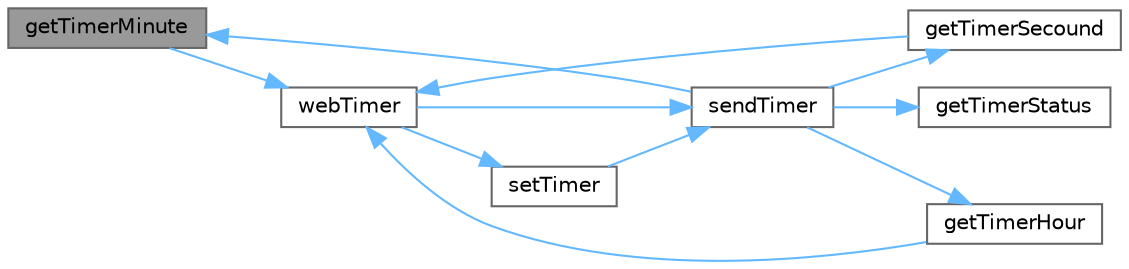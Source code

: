 digraph "getTimerMinute"
{
 // LATEX_PDF_SIZE
  bgcolor="transparent";
  edge [fontname=Helvetica,fontsize=10,labelfontname=Helvetica,labelfontsize=10];
  node [fontname=Helvetica,fontsize=10,shape=box,height=0.2,width=0.4];
  rankdir="LR";
  Node1 [id="Node000001",label="getTimerMinute",height=0.2,width=0.4,color="gray40", fillcolor="grey60", style="filled", fontcolor="black",tooltip="Get timer secound."];
  Node1 -> Node2 [id="edge31_Node000001_Node000002",color="steelblue1",style="solid",tooltip=" "];
  Node2 [id="Node000002",label="webTimer",height=0.2,width=0.4,color="grey40", fillcolor="white", style="filled",URL="$_m_d___timer_8cpp.html#a504723789792b242f59e8f9adfb48009",tooltip="Web timer function to manage the timer operations in the web interface."];
  Node2 -> Node3 [id="edge32_Node000002_Node000003",color="steelblue1",style="solid",tooltip=" "];
  Node3 [id="Node000003",label="sendTimer",height=0.2,width=0.4,color="grey40", fillcolor="white", style="filled",URL="$_m_d___timer_8cpp.html#acf8eb689c061a70a35d6f2f5ed57c474",tooltip="Send timer to web."];
  Node3 -> Node4 [id="edge33_Node000003_Node000004",color="steelblue1",style="solid",tooltip=" "];
  Node4 [id="Node000004",label="getTimerHour",height=0.2,width=0.4,color="grey40", fillcolor="white", style="filled",URL="$_m_d___timer_8cpp.html#a7497ed4b5f459145ba576e35a34b2f68",tooltip="Get the Timer Hour object to get the timer hour."];
  Node4 -> Node2 [id="edge34_Node000004_Node000002",color="steelblue1",style="solid",tooltip=" "];
  Node3 -> Node1 [id="edge35_Node000003_Node000001",color="steelblue1",style="solid",tooltip=" "];
  Node3 -> Node5 [id="edge36_Node000003_Node000005",color="steelblue1",style="solid",tooltip=" "];
  Node5 [id="Node000005",label="getTimerSecound",height=0.2,width=0.4,color="grey40", fillcolor="white", style="filled",URL="$_m_d___timer_8cpp.html#a71f3ffe6a2e0fca30bca87a87fc92354",tooltip="Get the Timer Secound object to get the timer secound."];
  Node5 -> Node2 [id="edge37_Node000005_Node000002",color="steelblue1",style="solid",tooltip=" "];
  Node3 -> Node6 [id="edge38_Node000003_Node000006",color="steelblue1",style="solid",tooltip=" "];
  Node6 [id="Node000006",label="getTimerStatus",height=0.2,width=0.4,color="grey40", fillcolor="white", style="filled",URL="$_m_d___timer_8cpp.html#aa9493843bba040c07f9f66300059268a",tooltip="Get the Timer Status object to get the timer status (ON/OFF)"];
  Node2 -> Node7 [id="edge39_Node000002_Node000007",color="steelblue1",style="solid",tooltip=" "];
  Node7 [id="Node000007",label="setTimer",height=0.2,width=0.4,color="grey40", fillcolor="white", style="filled",URL="$_m_d___timer_8cpp.html#a75d67ecc1e985e54d2701c06a6aaa3a1",tooltip="Set the Timer object to set the timer status (ON/OFF)"];
  Node7 -> Node3 [id="edge40_Node000007_Node000003",color="steelblue1",style="solid",tooltip=" "];
}

